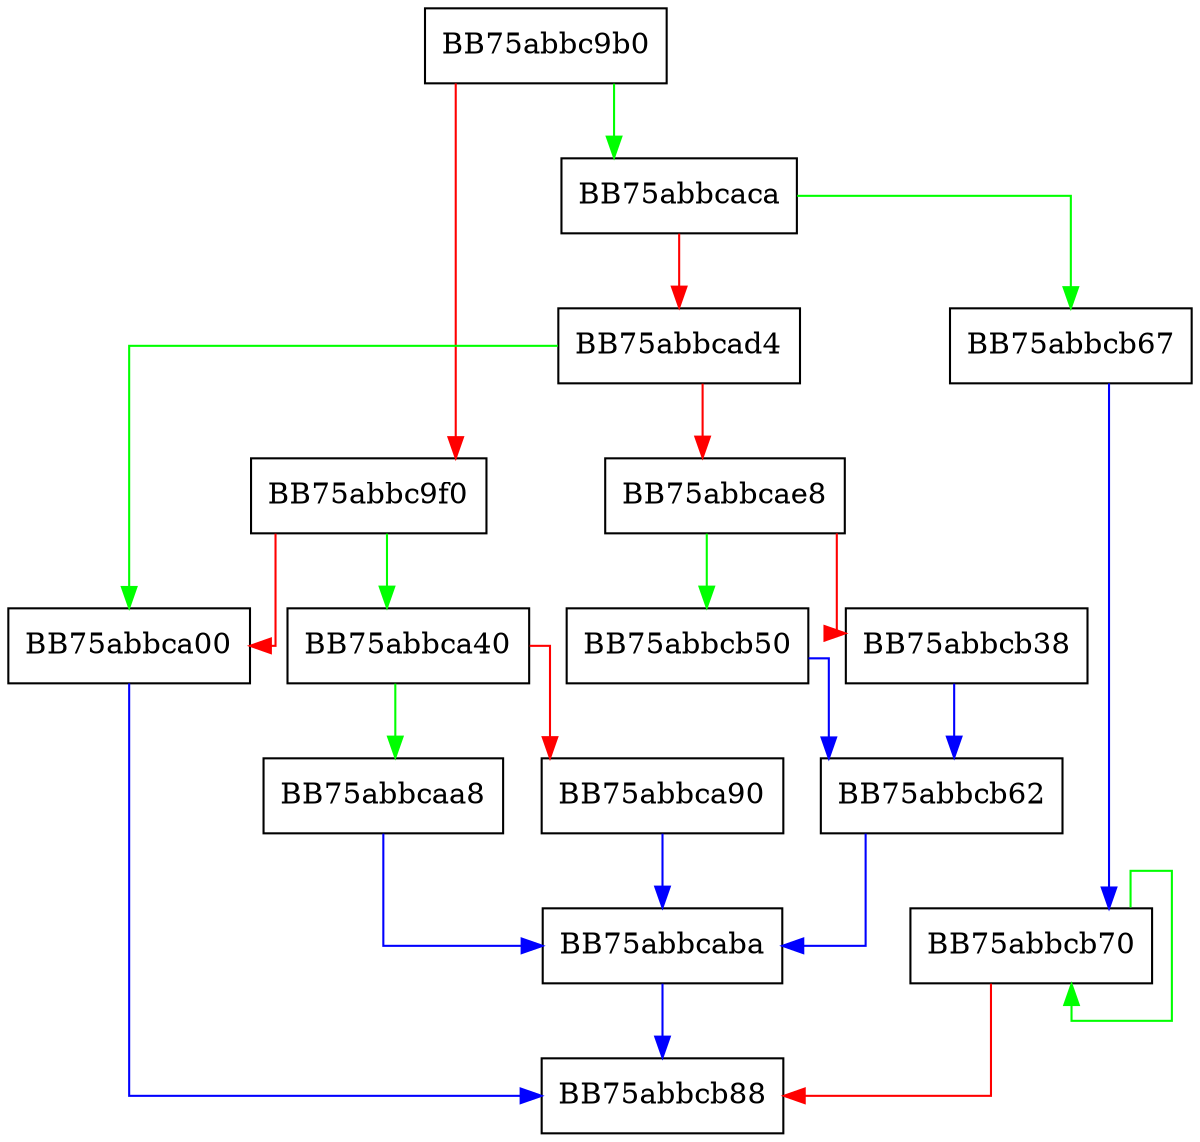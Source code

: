 digraph SSE4_pabsb {
  node [shape="box"];
  graph [splines=ortho];
  BB75abbc9b0 -> BB75abbcaca [color="green"];
  BB75abbc9b0 -> BB75abbc9f0 [color="red"];
  BB75abbc9f0 -> BB75abbca40 [color="green"];
  BB75abbc9f0 -> BB75abbca00 [color="red"];
  BB75abbca00 -> BB75abbcb88 [color="blue"];
  BB75abbca40 -> BB75abbcaa8 [color="green"];
  BB75abbca40 -> BB75abbca90 [color="red"];
  BB75abbca90 -> BB75abbcaba [color="blue"];
  BB75abbcaa8 -> BB75abbcaba [color="blue"];
  BB75abbcaba -> BB75abbcb88 [color="blue"];
  BB75abbcaca -> BB75abbcb67 [color="green"];
  BB75abbcaca -> BB75abbcad4 [color="red"];
  BB75abbcad4 -> BB75abbca00 [color="green"];
  BB75abbcad4 -> BB75abbcae8 [color="red"];
  BB75abbcae8 -> BB75abbcb50 [color="green"];
  BB75abbcae8 -> BB75abbcb38 [color="red"];
  BB75abbcb38 -> BB75abbcb62 [color="blue"];
  BB75abbcb50 -> BB75abbcb62 [color="blue"];
  BB75abbcb62 -> BB75abbcaba [color="blue"];
  BB75abbcb67 -> BB75abbcb70 [color="blue"];
  BB75abbcb70 -> BB75abbcb70 [color="green"];
  BB75abbcb70 -> BB75abbcb88 [color="red"];
}